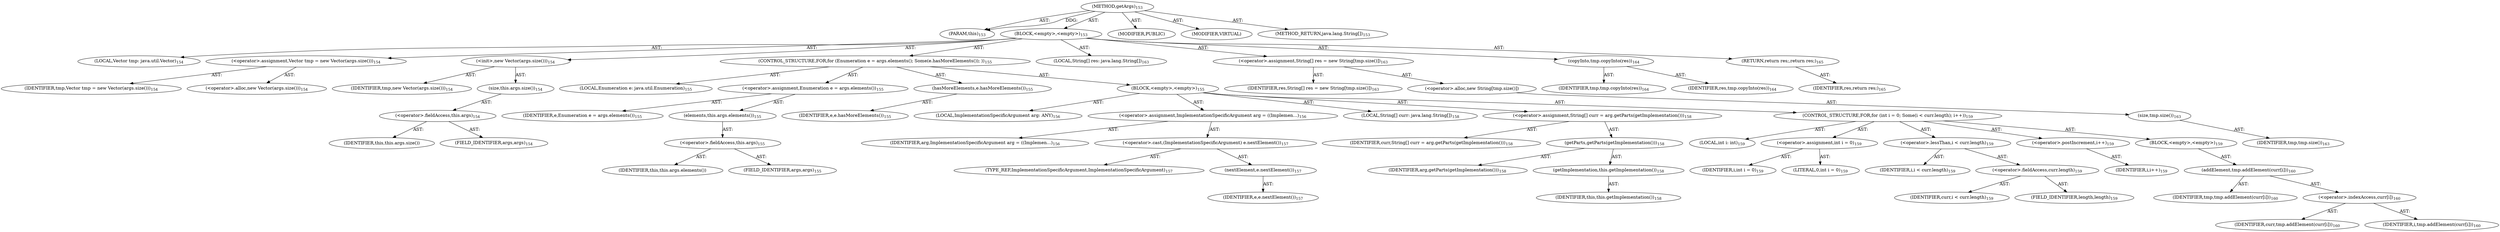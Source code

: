 digraph "getArgs" {  
"111669149703" [label = <(METHOD,getArgs)<SUB>153</SUB>> ]
"115964116994" [label = <(PARAM,this)<SUB>153</SUB>> ]
"25769803783" [label = <(BLOCK,&lt;empty&gt;,&lt;empty&gt;)<SUB>153</SUB>> ]
"94489280512" [label = <(LOCAL,Vector tmp: java.util.Vector)<SUB>154</SUB>> ]
"30064771098" [label = <(&lt;operator&gt;.assignment,Vector tmp = new Vector(args.size()))<SUB>154</SUB>> ]
"68719476757" [label = <(IDENTIFIER,tmp,Vector tmp = new Vector(args.size()))<SUB>154</SUB>> ]
"30064771099" [label = <(&lt;operator&gt;.alloc,new Vector(args.size()))<SUB>154</SUB>> ]
"30064771100" [label = <(&lt;init&gt;,new Vector(args.size()))<SUB>154</SUB>> ]
"68719476758" [label = <(IDENTIFIER,tmp,new Vector(args.size()))<SUB>154</SUB>> ]
"30064771101" [label = <(size,this.args.size())<SUB>154</SUB>> ]
"30064771102" [label = <(&lt;operator&gt;.fieldAccess,this.args)<SUB>154</SUB>> ]
"68719476759" [label = <(IDENTIFIER,this,this.args.size())> ]
"55834574861" [label = <(FIELD_IDENTIFIER,args,args)<SUB>154</SUB>> ]
"47244640256" [label = <(CONTROL_STRUCTURE,FOR,for (Enumeration e = args.elements(); Some(e.hasMoreElements()); ))<SUB>155</SUB>> ]
"94489280513" [label = <(LOCAL,Enumeration e: java.util.Enumeration)<SUB>155</SUB>> ]
"30064771103" [label = <(&lt;operator&gt;.assignment,Enumeration e = args.elements())<SUB>155</SUB>> ]
"68719476760" [label = <(IDENTIFIER,e,Enumeration e = args.elements())<SUB>155</SUB>> ]
"30064771104" [label = <(elements,this.args.elements())<SUB>155</SUB>> ]
"30064771105" [label = <(&lt;operator&gt;.fieldAccess,this.args)<SUB>155</SUB>> ]
"68719476761" [label = <(IDENTIFIER,this,this.args.elements())> ]
"55834574862" [label = <(FIELD_IDENTIFIER,args,args)<SUB>155</SUB>> ]
"30064771106" [label = <(hasMoreElements,e.hasMoreElements())<SUB>155</SUB>> ]
"68719476762" [label = <(IDENTIFIER,e,e.hasMoreElements())<SUB>155</SUB>> ]
"25769803784" [label = <(BLOCK,&lt;empty&gt;,&lt;empty&gt;)<SUB>155</SUB>> ]
"94489280514" [label = <(LOCAL,ImplementationSpecificArgument arg: ANY)<SUB>156</SUB>> ]
"30064771107" [label = <(&lt;operator&gt;.assignment,ImplementationSpecificArgument arg = ((Implemen...)<SUB>156</SUB>> ]
"68719476763" [label = <(IDENTIFIER,arg,ImplementationSpecificArgument arg = ((Implemen...)<SUB>156</SUB>> ]
"30064771108" [label = <(&lt;operator&gt;.cast,(ImplementationSpecificArgument) e.nextElement())<SUB>157</SUB>> ]
"180388626432" [label = <(TYPE_REF,ImplementationSpecificArgument,ImplementationSpecificArgument)<SUB>157</SUB>> ]
"30064771109" [label = <(nextElement,e.nextElement())<SUB>157</SUB>> ]
"68719476764" [label = <(IDENTIFIER,e,e.nextElement())<SUB>157</SUB>> ]
"94489280515" [label = <(LOCAL,String[] curr: java.lang.String[])<SUB>158</SUB>> ]
"30064771110" [label = <(&lt;operator&gt;.assignment,String[] curr = arg.getParts(getImplementation()))<SUB>158</SUB>> ]
"68719476765" [label = <(IDENTIFIER,curr,String[] curr = arg.getParts(getImplementation()))<SUB>158</SUB>> ]
"30064771111" [label = <(getParts,getParts(getImplementation()))<SUB>158</SUB>> ]
"68719476766" [label = <(IDENTIFIER,arg,getParts(getImplementation()))<SUB>158</SUB>> ]
"30064771112" [label = <(getImplementation,this.getImplementation())<SUB>158</SUB>> ]
"68719476738" [label = <(IDENTIFIER,this,this.getImplementation())<SUB>158</SUB>> ]
"47244640257" [label = <(CONTROL_STRUCTURE,FOR,for (int i = 0; Some(i &lt; curr.length); i++))<SUB>159</SUB>> ]
"94489280516" [label = <(LOCAL,int i: int)<SUB>159</SUB>> ]
"30064771113" [label = <(&lt;operator&gt;.assignment,int i = 0)<SUB>159</SUB>> ]
"68719476767" [label = <(IDENTIFIER,i,int i = 0)<SUB>159</SUB>> ]
"90194313219" [label = <(LITERAL,0,int i = 0)<SUB>159</SUB>> ]
"30064771114" [label = <(&lt;operator&gt;.lessThan,i &lt; curr.length)<SUB>159</SUB>> ]
"68719476768" [label = <(IDENTIFIER,i,i &lt; curr.length)<SUB>159</SUB>> ]
"30064771115" [label = <(&lt;operator&gt;.fieldAccess,curr.length)<SUB>159</SUB>> ]
"68719476769" [label = <(IDENTIFIER,curr,i &lt; curr.length)<SUB>159</SUB>> ]
"55834574863" [label = <(FIELD_IDENTIFIER,length,length)<SUB>159</SUB>> ]
"30064771116" [label = <(&lt;operator&gt;.postIncrement,i++)<SUB>159</SUB>> ]
"68719476770" [label = <(IDENTIFIER,i,i++)<SUB>159</SUB>> ]
"25769803785" [label = <(BLOCK,&lt;empty&gt;,&lt;empty&gt;)<SUB>159</SUB>> ]
"30064771117" [label = <(addElement,tmp.addElement(curr[i]))<SUB>160</SUB>> ]
"68719476771" [label = <(IDENTIFIER,tmp,tmp.addElement(curr[i]))<SUB>160</SUB>> ]
"30064771118" [label = <(&lt;operator&gt;.indexAccess,curr[i])<SUB>160</SUB>> ]
"68719476772" [label = <(IDENTIFIER,curr,tmp.addElement(curr[i]))<SUB>160</SUB>> ]
"68719476773" [label = <(IDENTIFIER,i,tmp.addElement(curr[i]))<SUB>160</SUB>> ]
"94489280517" [label = <(LOCAL,String[] res: java.lang.String[])<SUB>163</SUB>> ]
"30064771119" [label = <(&lt;operator&gt;.assignment,String[] res = new String[tmp.size()])<SUB>163</SUB>> ]
"68719476774" [label = <(IDENTIFIER,res,String[] res = new String[tmp.size()])<SUB>163</SUB>> ]
"30064771120" [label = <(&lt;operator&gt;.alloc,new String[tmp.size()])> ]
"30064771121" [label = <(size,tmp.size())<SUB>163</SUB>> ]
"68719476775" [label = <(IDENTIFIER,tmp,tmp.size())<SUB>163</SUB>> ]
"30064771122" [label = <(copyInto,tmp.copyInto(res))<SUB>164</SUB>> ]
"68719476776" [label = <(IDENTIFIER,tmp,tmp.copyInto(res))<SUB>164</SUB>> ]
"68719476777" [label = <(IDENTIFIER,res,tmp.copyInto(res))<SUB>164</SUB>> ]
"146028888066" [label = <(RETURN,return res;,return res;)<SUB>165</SUB>> ]
"68719476778" [label = <(IDENTIFIER,res,return res;)<SUB>165</SUB>> ]
"133143986194" [label = <(MODIFIER,PUBLIC)> ]
"133143986195" [label = <(MODIFIER,VIRTUAL)> ]
"128849018887" [label = <(METHOD_RETURN,java.lang.String[])<SUB>153</SUB>> ]
  "111669149703" -> "115964116994"  [ label = "AST: "] 
  "111669149703" -> "25769803783"  [ label = "AST: "] 
  "111669149703" -> "133143986194"  [ label = "AST: "] 
  "111669149703" -> "133143986195"  [ label = "AST: "] 
  "111669149703" -> "128849018887"  [ label = "AST: "] 
  "25769803783" -> "94489280512"  [ label = "AST: "] 
  "25769803783" -> "30064771098"  [ label = "AST: "] 
  "25769803783" -> "30064771100"  [ label = "AST: "] 
  "25769803783" -> "47244640256"  [ label = "AST: "] 
  "25769803783" -> "94489280517"  [ label = "AST: "] 
  "25769803783" -> "30064771119"  [ label = "AST: "] 
  "25769803783" -> "30064771122"  [ label = "AST: "] 
  "25769803783" -> "146028888066"  [ label = "AST: "] 
  "30064771098" -> "68719476757"  [ label = "AST: "] 
  "30064771098" -> "30064771099"  [ label = "AST: "] 
  "30064771100" -> "68719476758"  [ label = "AST: "] 
  "30064771100" -> "30064771101"  [ label = "AST: "] 
  "30064771101" -> "30064771102"  [ label = "AST: "] 
  "30064771102" -> "68719476759"  [ label = "AST: "] 
  "30064771102" -> "55834574861"  [ label = "AST: "] 
  "47244640256" -> "94489280513"  [ label = "AST: "] 
  "47244640256" -> "30064771103"  [ label = "AST: "] 
  "47244640256" -> "30064771106"  [ label = "AST: "] 
  "47244640256" -> "25769803784"  [ label = "AST: "] 
  "30064771103" -> "68719476760"  [ label = "AST: "] 
  "30064771103" -> "30064771104"  [ label = "AST: "] 
  "30064771104" -> "30064771105"  [ label = "AST: "] 
  "30064771105" -> "68719476761"  [ label = "AST: "] 
  "30064771105" -> "55834574862"  [ label = "AST: "] 
  "30064771106" -> "68719476762"  [ label = "AST: "] 
  "25769803784" -> "94489280514"  [ label = "AST: "] 
  "25769803784" -> "30064771107"  [ label = "AST: "] 
  "25769803784" -> "94489280515"  [ label = "AST: "] 
  "25769803784" -> "30064771110"  [ label = "AST: "] 
  "25769803784" -> "47244640257"  [ label = "AST: "] 
  "30064771107" -> "68719476763"  [ label = "AST: "] 
  "30064771107" -> "30064771108"  [ label = "AST: "] 
  "30064771108" -> "180388626432"  [ label = "AST: "] 
  "30064771108" -> "30064771109"  [ label = "AST: "] 
  "30064771109" -> "68719476764"  [ label = "AST: "] 
  "30064771110" -> "68719476765"  [ label = "AST: "] 
  "30064771110" -> "30064771111"  [ label = "AST: "] 
  "30064771111" -> "68719476766"  [ label = "AST: "] 
  "30064771111" -> "30064771112"  [ label = "AST: "] 
  "30064771112" -> "68719476738"  [ label = "AST: "] 
  "47244640257" -> "94489280516"  [ label = "AST: "] 
  "47244640257" -> "30064771113"  [ label = "AST: "] 
  "47244640257" -> "30064771114"  [ label = "AST: "] 
  "47244640257" -> "30064771116"  [ label = "AST: "] 
  "47244640257" -> "25769803785"  [ label = "AST: "] 
  "30064771113" -> "68719476767"  [ label = "AST: "] 
  "30064771113" -> "90194313219"  [ label = "AST: "] 
  "30064771114" -> "68719476768"  [ label = "AST: "] 
  "30064771114" -> "30064771115"  [ label = "AST: "] 
  "30064771115" -> "68719476769"  [ label = "AST: "] 
  "30064771115" -> "55834574863"  [ label = "AST: "] 
  "30064771116" -> "68719476770"  [ label = "AST: "] 
  "25769803785" -> "30064771117"  [ label = "AST: "] 
  "30064771117" -> "68719476771"  [ label = "AST: "] 
  "30064771117" -> "30064771118"  [ label = "AST: "] 
  "30064771118" -> "68719476772"  [ label = "AST: "] 
  "30064771118" -> "68719476773"  [ label = "AST: "] 
  "30064771119" -> "68719476774"  [ label = "AST: "] 
  "30064771119" -> "30064771120"  [ label = "AST: "] 
  "30064771120" -> "30064771121"  [ label = "AST: "] 
  "30064771121" -> "68719476775"  [ label = "AST: "] 
  "30064771122" -> "68719476776"  [ label = "AST: "] 
  "30064771122" -> "68719476777"  [ label = "AST: "] 
  "146028888066" -> "68719476778"  [ label = "AST: "] 
  "111669149703" -> "115964116994"  [ label = "DDG: "] 
}
